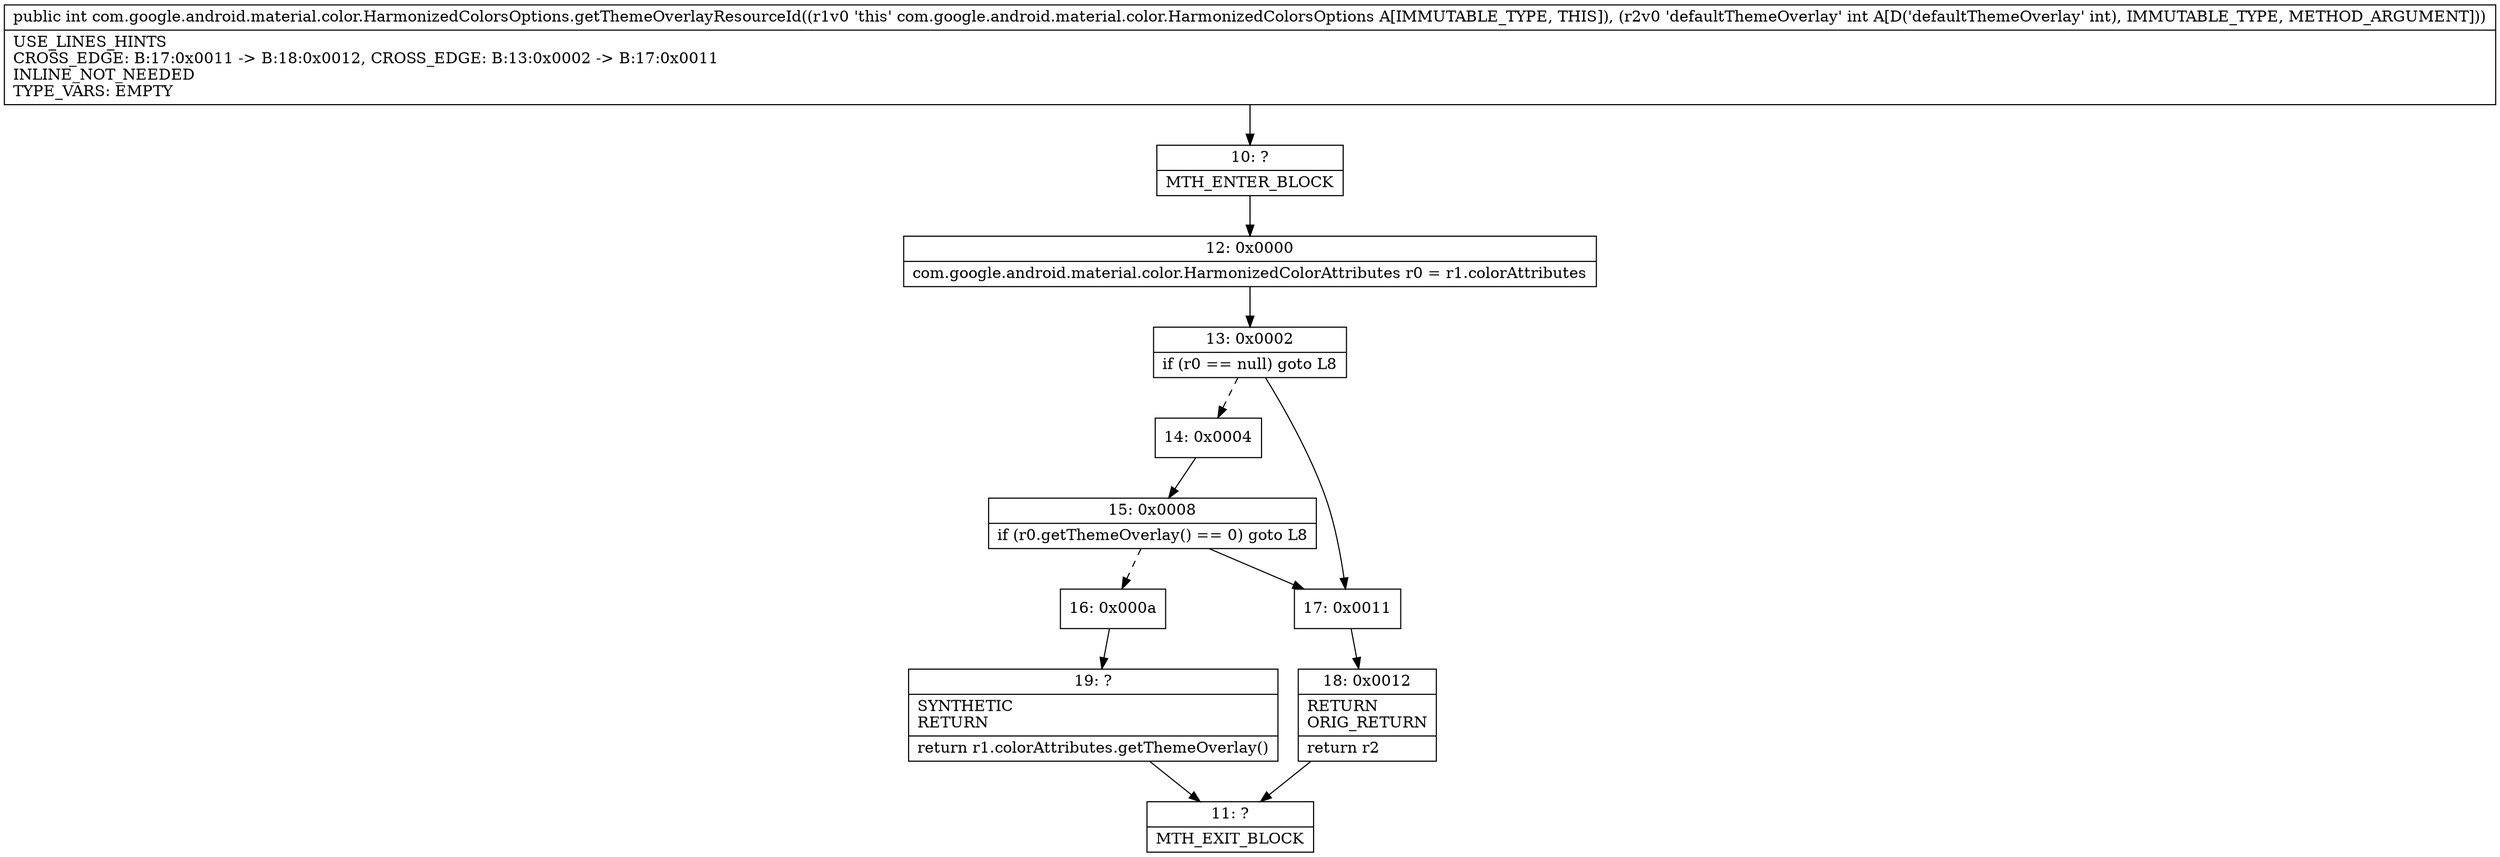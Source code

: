 digraph "CFG forcom.google.android.material.color.HarmonizedColorsOptions.getThemeOverlayResourceId(I)I" {
Node_10 [shape=record,label="{10\:\ ?|MTH_ENTER_BLOCK\l}"];
Node_12 [shape=record,label="{12\:\ 0x0000|com.google.android.material.color.HarmonizedColorAttributes r0 = r1.colorAttributes\l}"];
Node_13 [shape=record,label="{13\:\ 0x0002|if (r0 == null) goto L8\l}"];
Node_14 [shape=record,label="{14\:\ 0x0004}"];
Node_15 [shape=record,label="{15\:\ 0x0008|if (r0.getThemeOverlay() == 0) goto L8\l}"];
Node_16 [shape=record,label="{16\:\ 0x000a}"];
Node_19 [shape=record,label="{19\:\ ?|SYNTHETIC\lRETURN\l|return r1.colorAttributes.getThemeOverlay()\l}"];
Node_11 [shape=record,label="{11\:\ ?|MTH_EXIT_BLOCK\l}"];
Node_17 [shape=record,label="{17\:\ 0x0011}"];
Node_18 [shape=record,label="{18\:\ 0x0012|RETURN\lORIG_RETURN\l|return r2\l}"];
MethodNode[shape=record,label="{public int com.google.android.material.color.HarmonizedColorsOptions.getThemeOverlayResourceId((r1v0 'this' com.google.android.material.color.HarmonizedColorsOptions A[IMMUTABLE_TYPE, THIS]), (r2v0 'defaultThemeOverlay' int A[D('defaultThemeOverlay' int), IMMUTABLE_TYPE, METHOD_ARGUMENT]))  | USE_LINES_HINTS\lCROSS_EDGE: B:17:0x0011 \-\> B:18:0x0012, CROSS_EDGE: B:13:0x0002 \-\> B:17:0x0011\lINLINE_NOT_NEEDED\lTYPE_VARS: EMPTY\l}"];
MethodNode -> Node_10;Node_10 -> Node_12;
Node_12 -> Node_13;
Node_13 -> Node_14[style=dashed];
Node_13 -> Node_17;
Node_14 -> Node_15;
Node_15 -> Node_16[style=dashed];
Node_15 -> Node_17;
Node_16 -> Node_19;
Node_19 -> Node_11;
Node_17 -> Node_18;
Node_18 -> Node_11;
}

